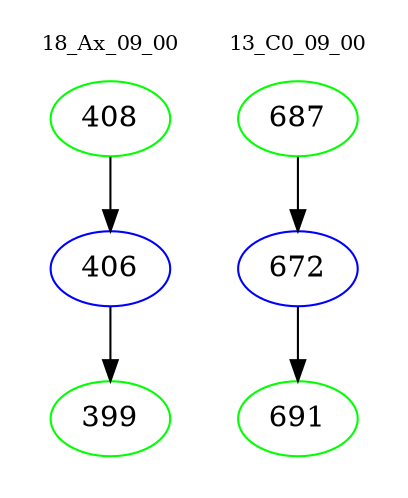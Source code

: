 digraph{
subgraph cluster_0 {
color = white
label = "18_Ax_09_00";
fontsize=10;
T0_408 [label="408", color="green"]
T0_408 -> T0_406 [color="black"]
T0_406 [label="406", color="blue"]
T0_406 -> T0_399 [color="black"]
T0_399 [label="399", color="green"]
}
subgraph cluster_1 {
color = white
label = "13_C0_09_00";
fontsize=10;
T1_687 [label="687", color="green"]
T1_687 -> T1_672 [color="black"]
T1_672 [label="672", color="blue"]
T1_672 -> T1_691 [color="black"]
T1_691 [label="691", color="green"]
}
}
